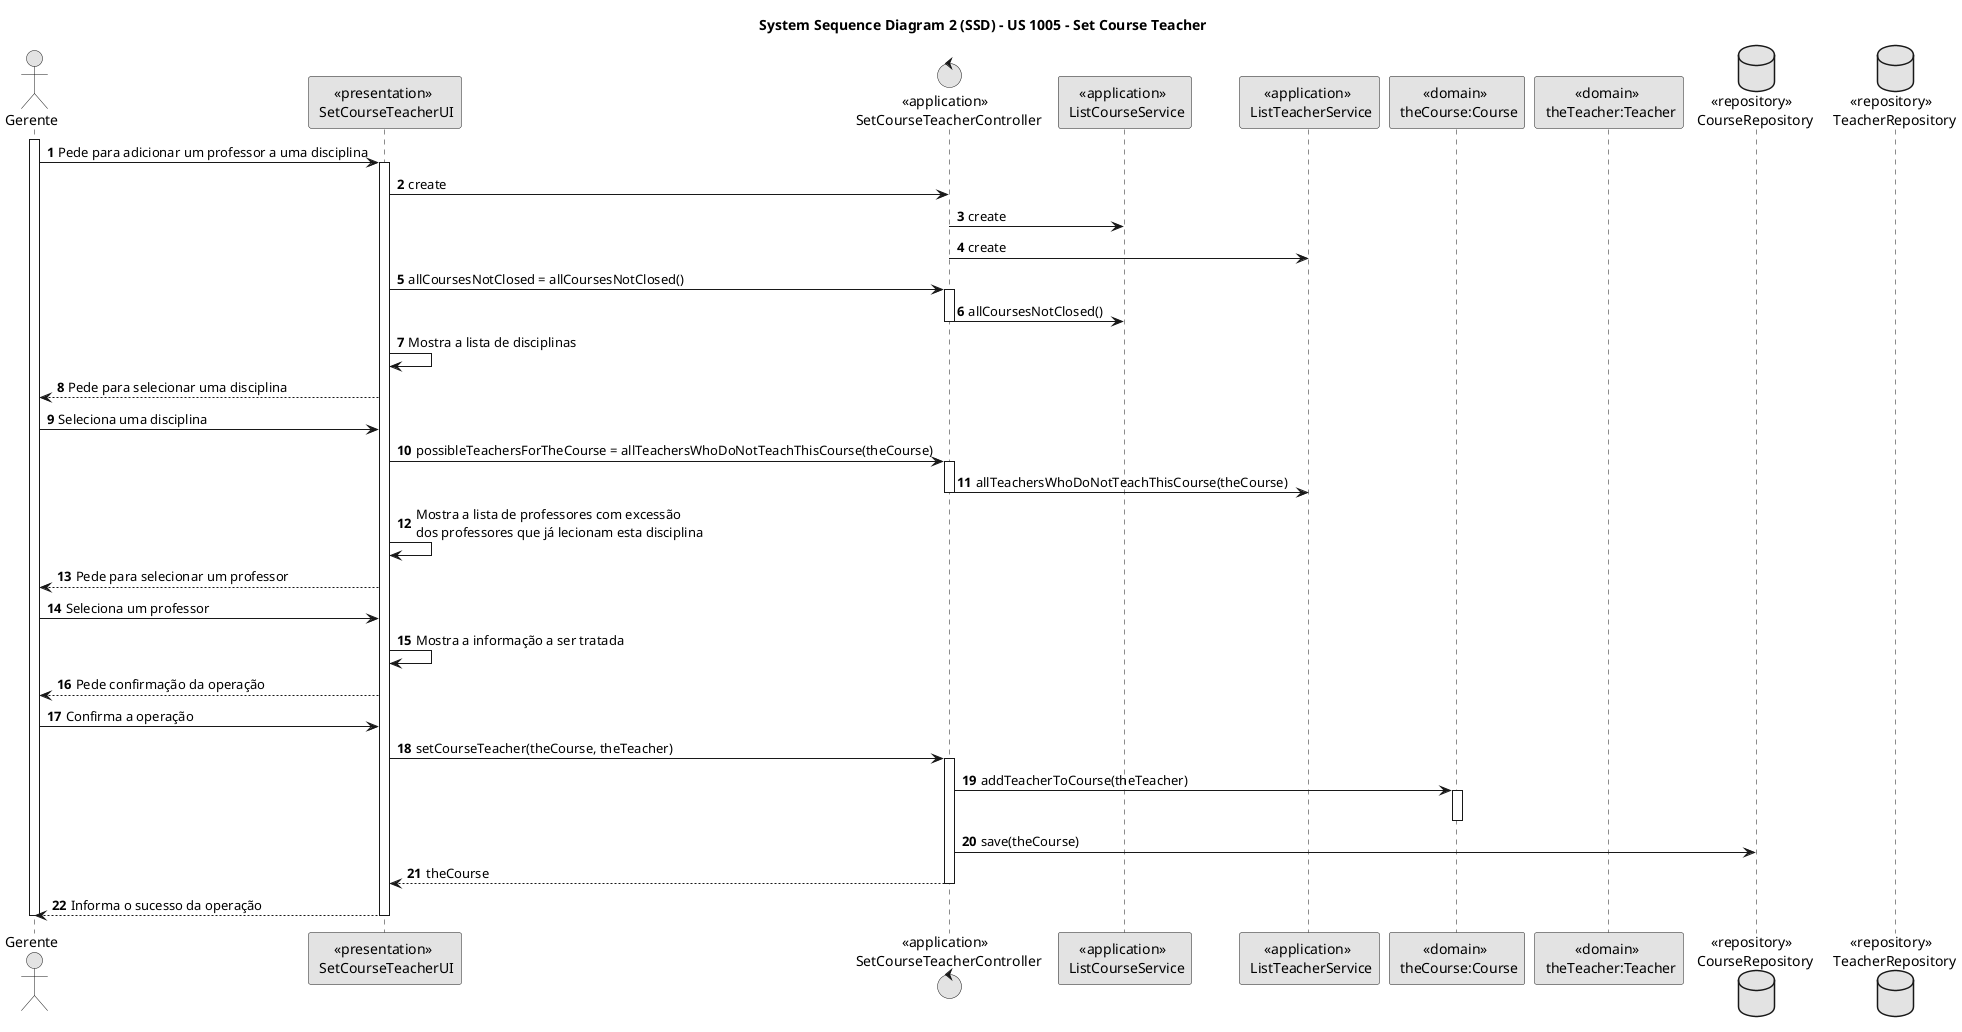 @startuml
skinparam monochrome true
skinparam packageStyle rectangle
skinparam shadowing false

title System Sequence Diagram 2 (SSD) - US 1005 - Set Course Teacher
autonumber

actor "Gerente" as Gerente
participant "<<presentation>> \n SetCourseTeacherUI" as ui
control "<<application>> \n SetCourseTeacherController" as controller
participant "<<application>> \n ListCourseService" as lstCourseService
participant "<<application>> \n ListTeacherService" as lstTeacherService
participant "<<domain>> \n theCourse:Course" as course
participant "<<domain>> \n theTeacher:Teacher" as teacher
database "<<repository>> \n CourseRepository" as cRepository
database "<<repository>> \n TeacherRepository" as tRepository

activate Gerente

    Gerente -> ui : Pede para adicionar um professor a uma disciplina
    activate ui

        ui -> controller : create
        controller -> lstCourseService : create
        controller -> lstTeacherService : create

        ui -> controller : allCoursesNotClosed = allCoursesNotClosed()
        activate controller
            controller -> lstCourseService : allCoursesNotClosed()
        deactivate controller

        ui -> ui : Mostra a lista de disciplinas

        ui --> Gerente : Pede para selecionar uma disciplina

        Gerente -> ui : Seleciona uma disciplina

        ui -> controller : possibleTeachersForTheCourse = allTeachersWhoDoNotTeachThisCourse(theCourse)
        activate controller
            controller -> lstTeacherService : allTeachersWhoDoNotTeachThisCourse(theCourse)
        deactivate controller

        ui -> ui : Mostra a lista de professores com excessão \ndos professores que já lecionam esta disciplina
        ui --> Gerente : Pede para selecionar um professor

        Gerente -> ui : Seleciona um professor
        ui -> ui : Mostra a informação a ser tratada
        ui --> Gerente : Pede confirmação da operação

        Gerente -> ui : Confirma a operação

        ui -> controller : setCourseTeacher(theCourse, theTeacher)
        activate controller
            controller -> course : addTeacherToCourse(theTeacher)
            activate course
            deactivate course
            controller -> cRepository : save(theCourse)
            controller --> ui : theCourse
        deactivate controller

        ui --> Gerente : Informa o sucesso da operação
    deactivate ui

deactivate Gerente

@enduml